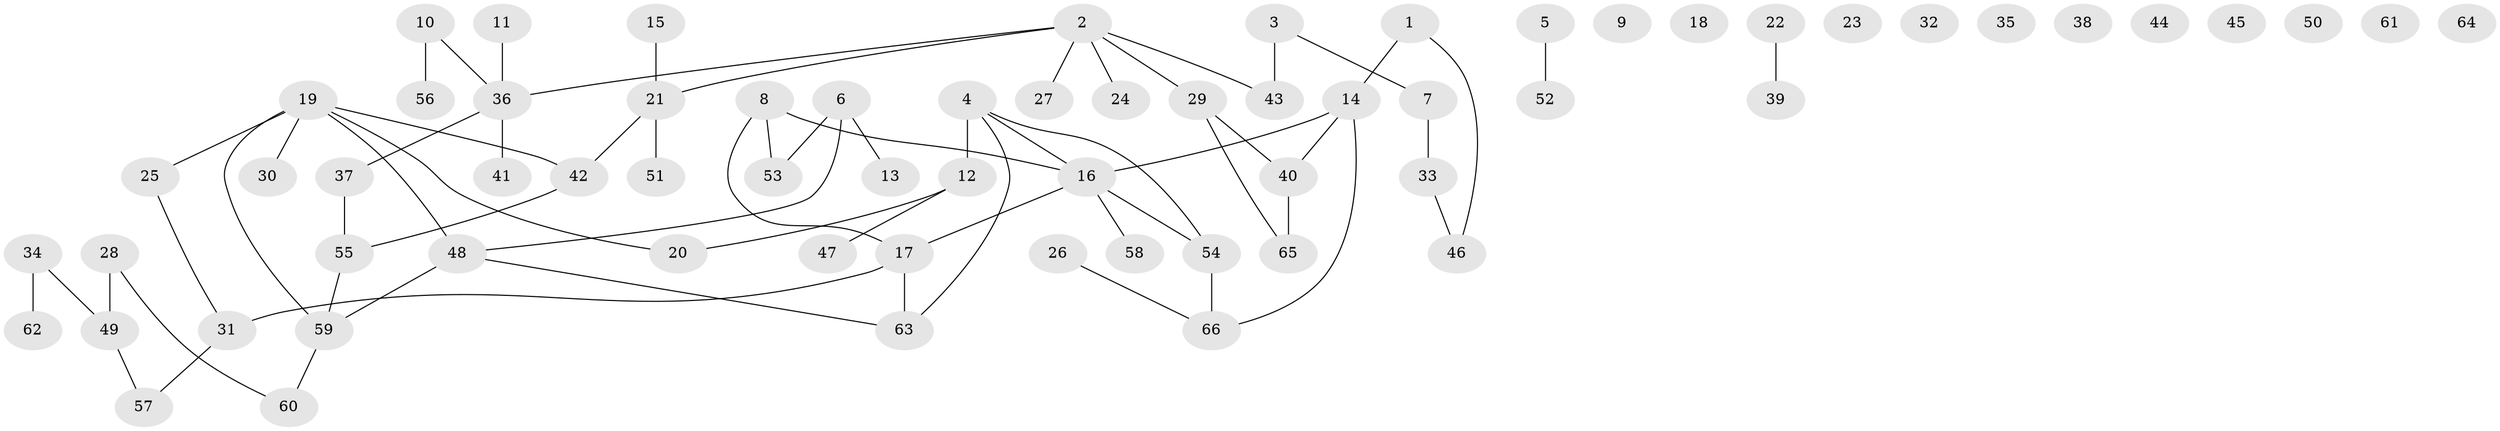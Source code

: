 // coarse degree distribution, {4: 0.06521739130434782, 9: 0.021739130434782608, 2: 0.17391304347826086, 0: 0.2826086956521739, 5: 0.06521739130434782, 1: 0.2826086956521739, 3: 0.06521739130434782, 6: 0.043478260869565216}
// Generated by graph-tools (version 1.1) at 2025/23/03/03/25 07:23:26]
// undirected, 66 vertices, 66 edges
graph export_dot {
graph [start="1"]
  node [color=gray90,style=filled];
  1;
  2;
  3;
  4;
  5;
  6;
  7;
  8;
  9;
  10;
  11;
  12;
  13;
  14;
  15;
  16;
  17;
  18;
  19;
  20;
  21;
  22;
  23;
  24;
  25;
  26;
  27;
  28;
  29;
  30;
  31;
  32;
  33;
  34;
  35;
  36;
  37;
  38;
  39;
  40;
  41;
  42;
  43;
  44;
  45;
  46;
  47;
  48;
  49;
  50;
  51;
  52;
  53;
  54;
  55;
  56;
  57;
  58;
  59;
  60;
  61;
  62;
  63;
  64;
  65;
  66;
  1 -- 14;
  1 -- 46;
  2 -- 21;
  2 -- 24;
  2 -- 27;
  2 -- 29;
  2 -- 36;
  2 -- 43;
  3 -- 7;
  3 -- 43;
  4 -- 12;
  4 -- 16;
  4 -- 54;
  4 -- 63;
  5 -- 52;
  6 -- 13;
  6 -- 48;
  6 -- 53;
  7 -- 33;
  8 -- 16;
  8 -- 17;
  8 -- 53;
  10 -- 36;
  10 -- 56;
  11 -- 36;
  12 -- 20;
  12 -- 47;
  14 -- 16;
  14 -- 40;
  14 -- 66;
  15 -- 21;
  16 -- 17;
  16 -- 54;
  16 -- 58;
  17 -- 31;
  17 -- 63;
  19 -- 20;
  19 -- 25;
  19 -- 30;
  19 -- 42;
  19 -- 48;
  19 -- 59;
  21 -- 42;
  21 -- 51;
  22 -- 39;
  25 -- 31;
  26 -- 66;
  28 -- 49;
  28 -- 60;
  29 -- 40;
  29 -- 65;
  31 -- 57;
  33 -- 46;
  34 -- 49;
  34 -- 62;
  36 -- 37;
  36 -- 41;
  37 -- 55;
  40 -- 65;
  42 -- 55;
  48 -- 59;
  48 -- 63;
  49 -- 57;
  54 -- 66;
  55 -- 59;
  59 -- 60;
}
